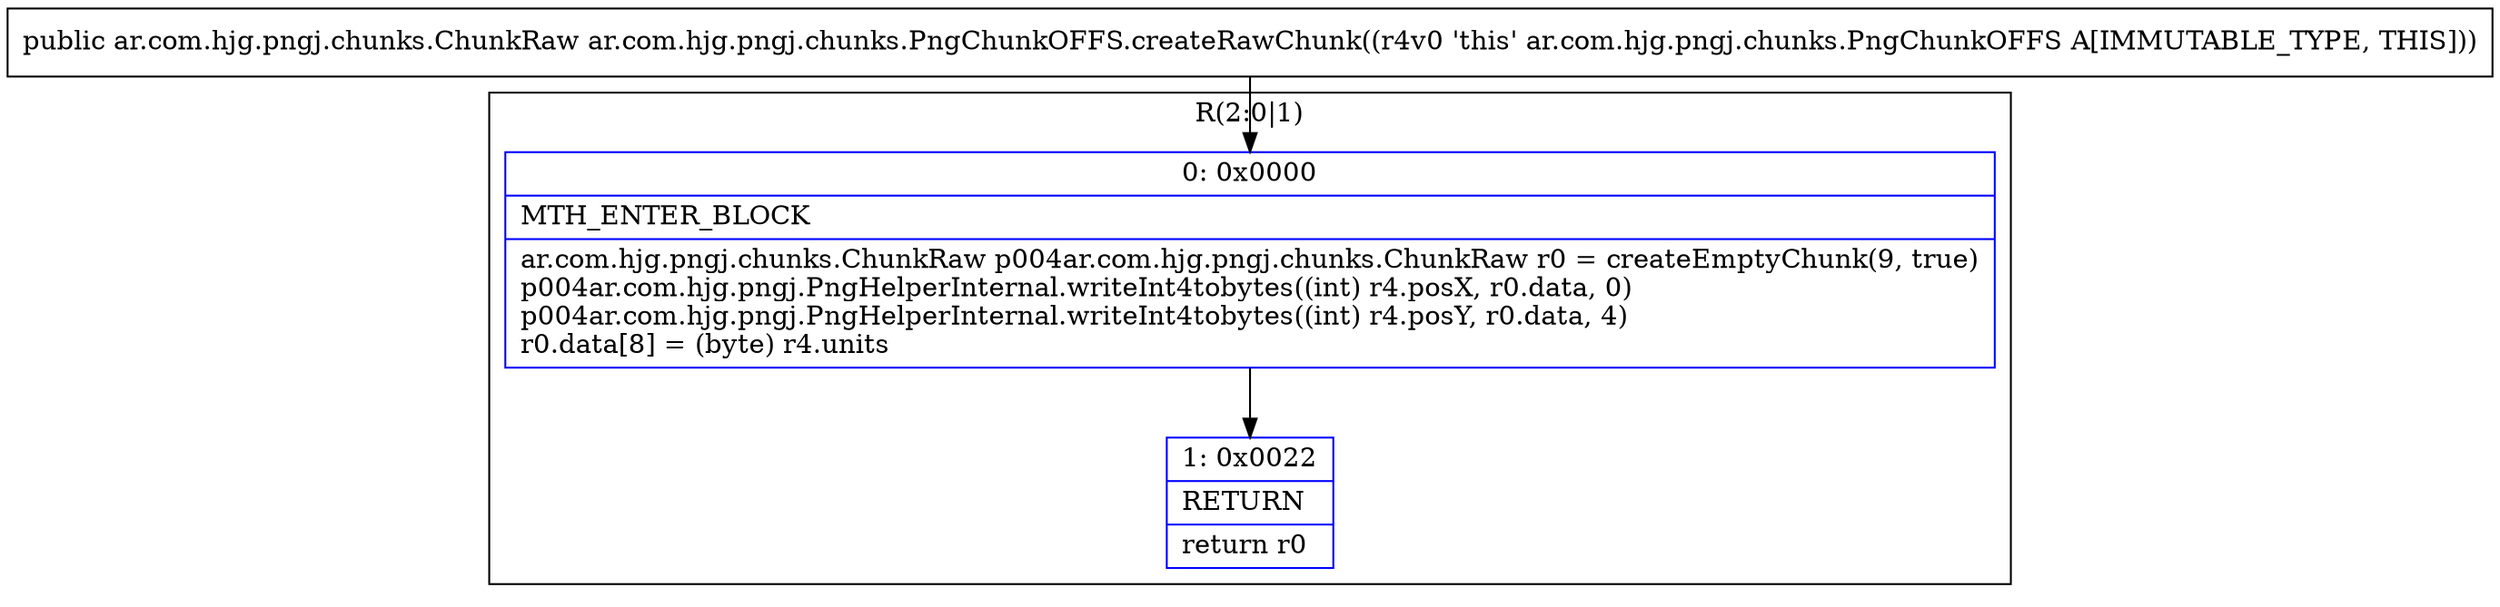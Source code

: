 digraph "CFG forar.com.hjg.pngj.chunks.PngChunkOFFS.createRawChunk()Lar\/com\/hjg\/pngj\/chunks\/ChunkRaw;" {
subgraph cluster_Region_474614566 {
label = "R(2:0|1)";
node [shape=record,color=blue];
Node_0 [shape=record,label="{0\:\ 0x0000|MTH_ENTER_BLOCK\l|ar.com.hjg.pngj.chunks.ChunkRaw p004ar.com.hjg.pngj.chunks.ChunkRaw r0 = createEmptyChunk(9, true)\lp004ar.com.hjg.pngj.PngHelperInternal.writeInt4tobytes((int) r4.posX, r0.data, 0)\lp004ar.com.hjg.pngj.PngHelperInternal.writeInt4tobytes((int) r4.posY, r0.data, 4)\lr0.data[8] = (byte) r4.units\l}"];
Node_1 [shape=record,label="{1\:\ 0x0022|RETURN\l|return r0\l}"];
}
MethodNode[shape=record,label="{public ar.com.hjg.pngj.chunks.ChunkRaw ar.com.hjg.pngj.chunks.PngChunkOFFS.createRawChunk((r4v0 'this' ar.com.hjg.pngj.chunks.PngChunkOFFS A[IMMUTABLE_TYPE, THIS])) }"];
MethodNode -> Node_0;
Node_0 -> Node_1;
}

